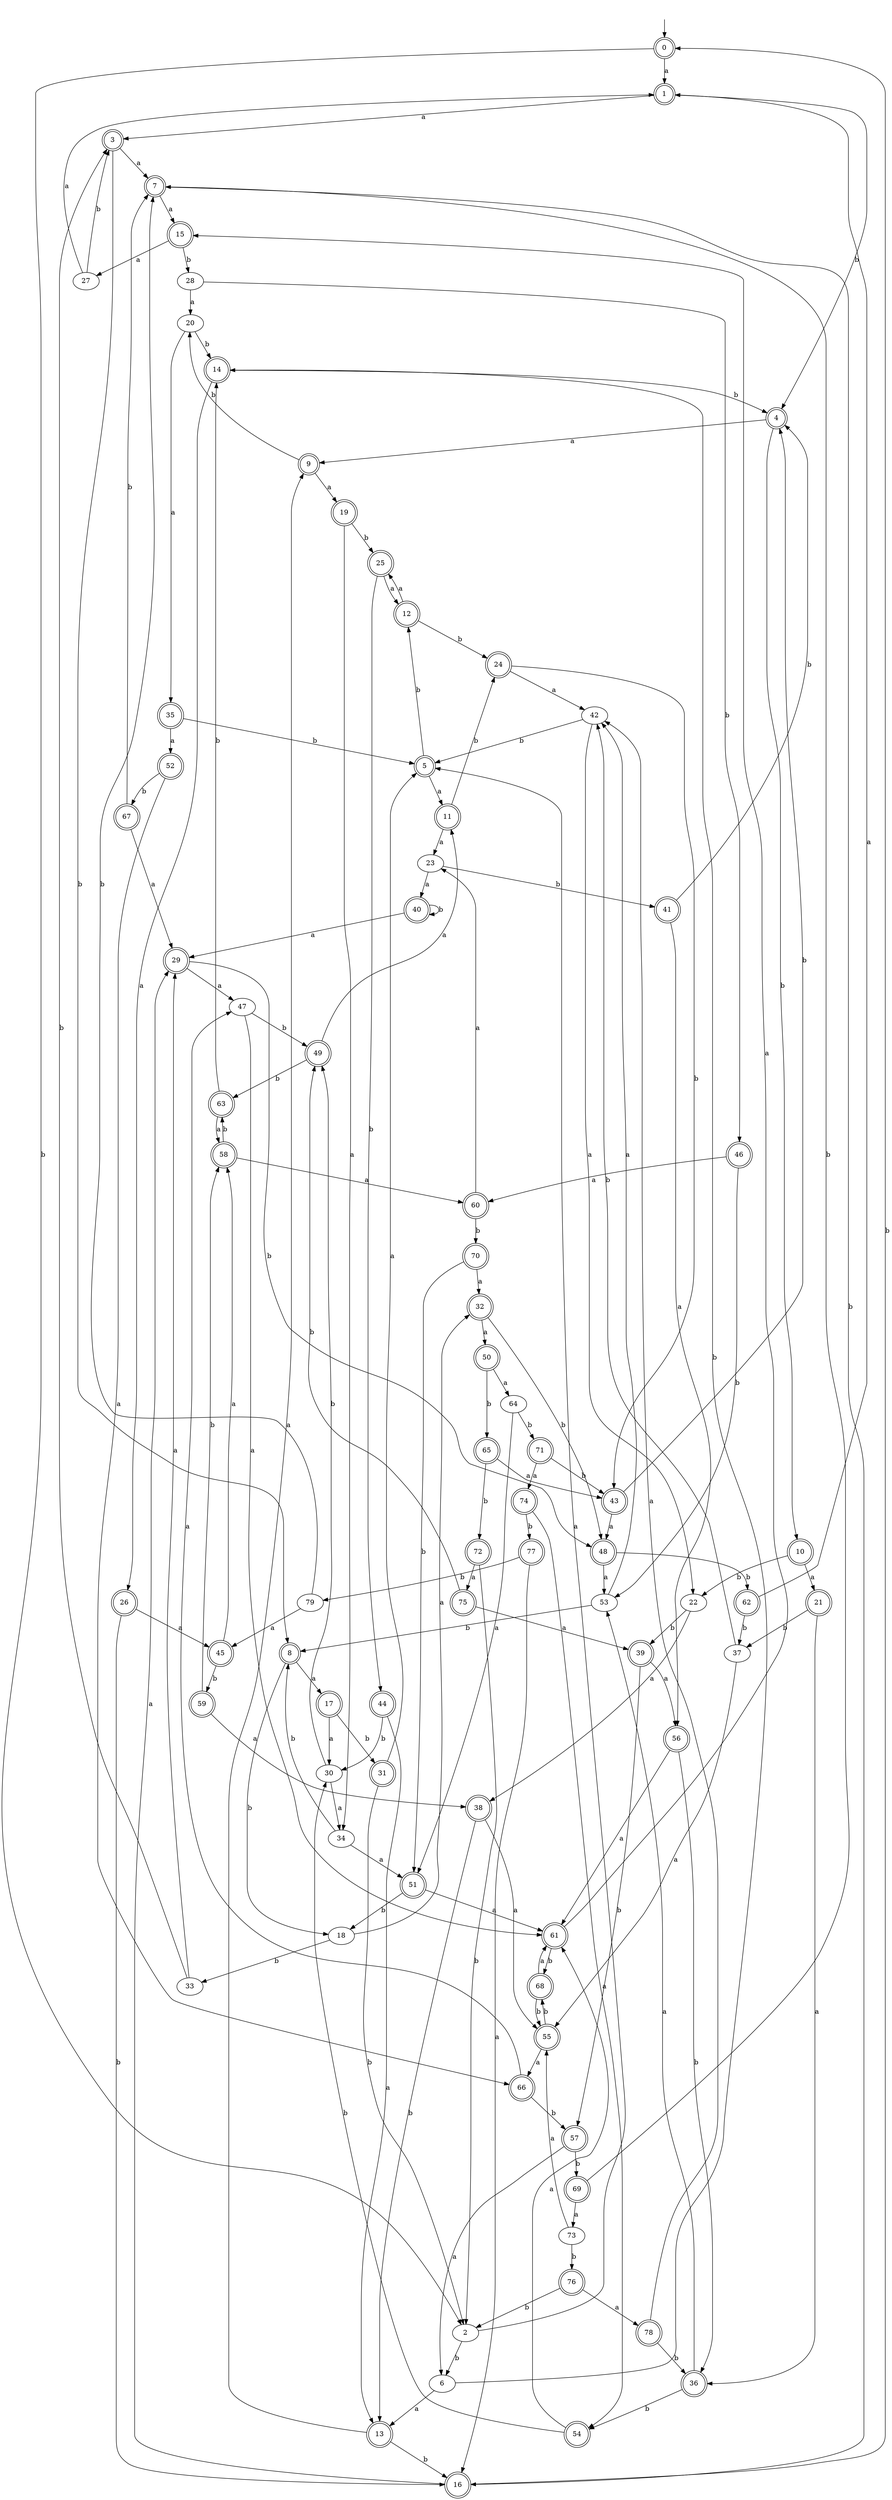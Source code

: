 digraph RandomDFA {
  __start0 [label="", shape=none];
  __start0 -> 0 [label=""];
  0 [shape=circle] [shape=doublecircle]
  0 -> 1 [label="a"]
  0 -> 2 [label="b"]
  1 [shape=doublecircle]
  1 -> 3 [label="a"]
  1 -> 4 [label="b"]
  2
  2 -> 5 [label="a"]
  2 -> 6 [label="b"]
  3 [shape=doublecircle]
  3 -> 7 [label="a"]
  3 -> 8 [label="b"]
  4 [shape=doublecircle]
  4 -> 9 [label="a"]
  4 -> 10 [label="b"]
  5 [shape=doublecircle]
  5 -> 11 [label="a"]
  5 -> 12 [label="b"]
  6
  6 -> 13 [label="a"]
  6 -> 14 [label="b"]
  7 [shape=doublecircle]
  7 -> 15 [label="a"]
  7 -> 16 [label="b"]
  8 [shape=doublecircle]
  8 -> 17 [label="a"]
  8 -> 18 [label="b"]
  9 [shape=doublecircle]
  9 -> 19 [label="a"]
  9 -> 20 [label="b"]
  10 [shape=doublecircle]
  10 -> 21 [label="a"]
  10 -> 22 [label="b"]
  11 [shape=doublecircle]
  11 -> 23 [label="a"]
  11 -> 24 [label="b"]
  12 [shape=doublecircle]
  12 -> 25 [label="a"]
  12 -> 24 [label="b"]
  13 [shape=doublecircle]
  13 -> 9 [label="a"]
  13 -> 16 [label="b"]
  14 [shape=doublecircle]
  14 -> 26 [label="a"]
  14 -> 4 [label="b"]
  15 [shape=doublecircle]
  15 -> 27 [label="a"]
  15 -> 28 [label="b"]
  16 [shape=doublecircle]
  16 -> 29 [label="a"]
  16 -> 0 [label="b"]
  17 [shape=doublecircle]
  17 -> 30 [label="a"]
  17 -> 31 [label="b"]
  18
  18 -> 32 [label="a"]
  18 -> 33 [label="b"]
  19 [shape=doublecircle]
  19 -> 34 [label="a"]
  19 -> 25 [label="b"]
  20
  20 -> 35 [label="a"]
  20 -> 14 [label="b"]
  21 [shape=doublecircle]
  21 -> 36 [label="a"]
  21 -> 37 [label="b"]
  22
  22 -> 38 [label="a"]
  22 -> 39 [label="b"]
  23
  23 -> 40 [label="a"]
  23 -> 41 [label="b"]
  24 [shape=doublecircle]
  24 -> 42 [label="a"]
  24 -> 43 [label="b"]
  25 [shape=doublecircle]
  25 -> 12 [label="a"]
  25 -> 44 [label="b"]
  26 [shape=doublecircle]
  26 -> 45 [label="a"]
  26 -> 16 [label="b"]
  27
  27 -> 1 [label="a"]
  27 -> 3 [label="b"]
  28
  28 -> 20 [label="a"]
  28 -> 46 [label="b"]
  29 [shape=doublecircle]
  29 -> 47 [label="a"]
  29 -> 48 [label="b"]
  30
  30 -> 34 [label="a"]
  30 -> 49 [label="b"]
  31 [shape=doublecircle]
  31 -> 5 [label="a"]
  31 -> 2 [label="b"]
  32 [shape=doublecircle]
  32 -> 50 [label="a"]
  32 -> 48 [label="b"]
  33
  33 -> 29 [label="a"]
  33 -> 3 [label="b"]
  34
  34 -> 51 [label="a"]
  34 -> 8 [label="b"]
  35 [shape=doublecircle]
  35 -> 52 [label="a"]
  35 -> 5 [label="b"]
  36 [shape=doublecircle]
  36 -> 53 [label="a"]
  36 -> 54 [label="b"]
  37
  37 -> 55 [label="a"]
  37 -> 42 [label="b"]
  38 [shape=doublecircle]
  38 -> 55 [label="a"]
  38 -> 13 [label="b"]
  39 [shape=doublecircle]
  39 -> 56 [label="a"]
  39 -> 57 [label="b"]
  40 [shape=doublecircle]
  40 -> 29 [label="a"]
  40 -> 40 [label="b"]
  41 [shape=doublecircle]
  41 -> 56 [label="a"]
  41 -> 4 [label="b"]
  42
  42 -> 22 [label="a"]
  42 -> 5 [label="b"]
  43 [shape=doublecircle]
  43 -> 48 [label="a"]
  43 -> 4 [label="b"]
  44 [shape=doublecircle]
  44 -> 13 [label="a"]
  44 -> 30 [label="b"]
  45 [shape=doublecircle]
  45 -> 58 [label="a"]
  45 -> 59 [label="b"]
  46 [shape=doublecircle]
  46 -> 60 [label="a"]
  46 -> 53 [label="b"]
  47
  47 -> 61 [label="a"]
  47 -> 49 [label="b"]
  48 [shape=doublecircle]
  48 -> 53 [label="a"]
  48 -> 62 [label="b"]
  49 [shape=doublecircle]
  49 -> 11 [label="a"]
  49 -> 63 [label="b"]
  50 [shape=doublecircle]
  50 -> 64 [label="a"]
  50 -> 65 [label="b"]
  51 [shape=doublecircle]
  51 -> 61 [label="a"]
  51 -> 18 [label="b"]
  52 [shape=doublecircle]
  52 -> 66 [label="a"]
  52 -> 67 [label="b"]
  53
  53 -> 42 [label="a"]
  53 -> 8 [label="b"]
  54 [shape=doublecircle]
  54 -> 61 [label="a"]
  54 -> 30 [label="b"]
  55 [shape=doublecircle]
  55 -> 66 [label="a"]
  55 -> 68 [label="b"]
  56 [shape=doublecircle]
  56 -> 61 [label="a"]
  56 -> 36 [label="b"]
  57 [shape=doublecircle]
  57 -> 6 [label="a"]
  57 -> 69 [label="b"]
  58 [shape=doublecircle]
  58 -> 60 [label="a"]
  58 -> 63 [label="b"]
  59 [shape=doublecircle]
  59 -> 38 [label="a"]
  59 -> 58 [label="b"]
  60 [shape=doublecircle]
  60 -> 23 [label="a"]
  60 -> 70 [label="b"]
  61 [shape=doublecircle]
  61 -> 15 [label="a"]
  61 -> 68 [label="b"]
  62 [shape=doublecircle]
  62 -> 1 [label="a"]
  62 -> 37 [label="b"]
  63 [shape=doublecircle]
  63 -> 58 [label="a"]
  63 -> 14 [label="b"]
  64
  64 -> 51 [label="a"]
  64 -> 71 [label="b"]
  65 [shape=doublecircle]
  65 -> 43 [label="a"]
  65 -> 72 [label="b"]
  66 [shape=doublecircle]
  66 -> 47 [label="a"]
  66 -> 57 [label="b"]
  67 [shape=doublecircle]
  67 -> 29 [label="a"]
  67 -> 7 [label="b"]
  68 [shape=doublecircle]
  68 -> 61 [label="a"]
  68 -> 55 [label="b"]
  69 [shape=doublecircle]
  69 -> 73 [label="a"]
  69 -> 7 [label="b"]
  70 [shape=doublecircle]
  70 -> 32 [label="a"]
  70 -> 51 [label="b"]
  71 [shape=doublecircle]
  71 -> 74 [label="a"]
  71 -> 43 [label="b"]
  72 [shape=doublecircle]
  72 -> 75 [label="a"]
  72 -> 2 [label="b"]
  73
  73 -> 55 [label="a"]
  73 -> 76 [label="b"]
  74 [shape=doublecircle]
  74 -> 54 [label="a"]
  74 -> 77 [label="b"]
  75 [shape=doublecircle]
  75 -> 39 [label="a"]
  75 -> 49 [label="b"]
  76 [shape=doublecircle]
  76 -> 78 [label="a"]
  76 -> 2 [label="b"]
  77 [shape=doublecircle]
  77 -> 16 [label="a"]
  77 -> 79 [label="b"]
  78 [shape=doublecircle]
  78 -> 42 [label="a"]
  78 -> 36 [label="b"]
  79
  79 -> 45 [label="a"]
  79 -> 7 [label="b"]
}
